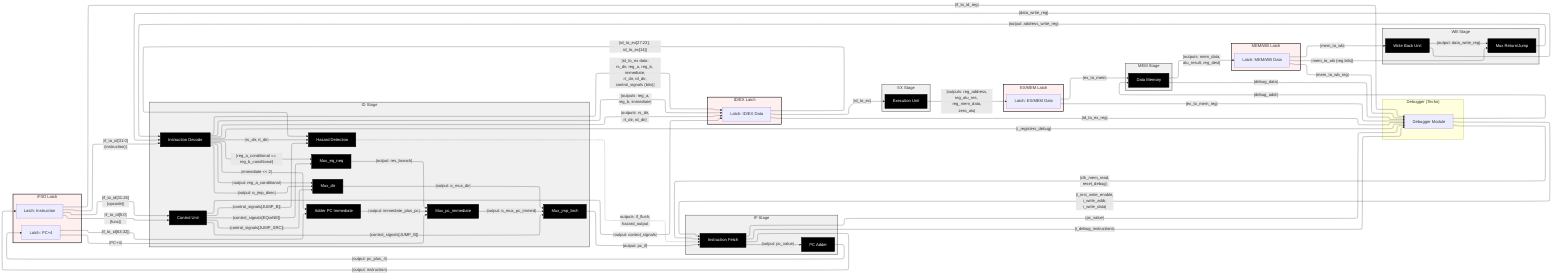 ---
config:
    layout: elk
---
flowchart LR
  %% ===================== Estilos =====================
  classDef stage fill:#cccccc,stroke:#666,stroke-width:2px,fill-opacity:0.3;
  classDef latch fill:#ffcccc,stroke:#000,stroke-width:2px,fill-opacity:0.3;
  classDef debugger fill:#000000,stroke:#000,stroke-width:2px,fill-opacity:0.3,color:#ffffff;
  classDef module fill:#000000,stroke:#000,stroke-width:2px,color:#ffffff;
  
  %% ===================== TECHO: Debugger ===================== 
  subgraph TECHO["Debugger (Techo)"]
    direction LR
    DBG[Debugger Module]
  end
  
  %% ===================== IF Stage =====================
  subgraph IF [IF Stage]
    direction TB
    IF_A[Instruction Fetch]
    IF_B[PC Adder]
  end
  class IF stage;
  class IF_A,IF_B module;
  
  %% ===================== IF/ID Latch =====================
  subgraph IFID [IF/ID Latch]
    direction TB
    L1[Latch: Instruction]
    L1b[Latch: PC+4]
  end
  class IFID latch;
  
  %% ===================== ID Stage =====================
  subgraph ID [ID Stage]
    direction TB
    ID_A[Instruction Decode]
    ID_B[Control Unit]
    ID_C[Hazard Detection]
    ID_E[Mux_dir]
    ID_F[Mux_eq_neq]
    ID_G[Mux_pc_immediate]
    ID_D[Mux_jmp_brch]
    ID_H[Adder PC Immediate]
  end
  class ID stage;
  class ID_A,ID_B,ID_C,ID_D,ID_E,ID_F,ID_G,ID_H module;
  
  %% ===================== ID/EX Latch =====================
  subgraph IDEX [ID/EX Latch]
    direction TB
    L2[Latch: ID/EX Data]
  end
  class IDEX latch;
  
  %% ===================== EX Stage =====================
  subgraph EX [EX Stage]
    direction TB
    EX_A[Execution Unit]
  end
  class EX stage;
  class EX_A module;
  
  %% ===================== EX/MEM Latch =====================
  subgraph EXMEM [EX/MEM Latch]
    direction TB
    L3[Latch: EX/MEM Data]
  end
  class EXMEM latch;
  
  %% ===================== MEM Stage =====================
  subgraph MEM [MEM Stage]
    direction TB
    MEM_A[Data Memory]
  end
  class MEM stage;
  class MEM_A module;
  
  %% ===================== MEM/WB Latch =====================
  subgraph MEMWB [MEM/WB Latch]
    direction TB
    L4[Latch: MEM/WB Data]
  end
  class MEMWB latch;
  
  %% ===================== WB Stage =====================
  subgraph WB [WB Stage]
    direction TB
    WB_A[Write Back Unit]
    WB_B[Mux Return/Jump]
  end
  class WB stage;
  class WB_A,WB_B module;
  
  %% ===================== CONEXIONES =====================
  %% ---- Conexiones del Debugger (TECHO) ----
  L1 --|if_to_id_reg|--> DBG
  L2 --|id_to_ex_reg|--> DBG
  L3 --|ex_to_mem_reg|--> DBG
  L4 --|mem_to_wb_reg|--> DBG
  IF_A --|pc_value|--> DBG
  IF_A --|i_debug_instructions|--> DBG
  ID_A --|i_registers_debug|--> DBG
  MEM_A --|debug_data|--> DBG
  DBG --|debug_addr|--> MEM_A
  DBG --|i_inst_write_enable,<br>i_write_addr,<br>i_write_data|--> IF_A
  DBG --|clk_mem_read,<br>reset_debug|--> IF_A
  
  %% ---- IF Stage ----
  IF_A --|output: instruction|--> L1
  IF_A --|output: pc_value|--> IF_B
  IF_B --|output: pc_plus_4|--> L1b
  %% Además, IF_A recibe:
  ID_D --|output: pc_if|--> IF_A
  
  %% ---- IF/ID Latch -> ID Stage ----
  L1 --|if_to_id[31:0]<br>(instruction)|--> ID_A
  L1 --|if_to_id[5:0]<br>(func)|--> ID_B
  L1 --|if_to_id[31:26]<br>(opcode)|--> ID_B
  L1b --|if_to_id[63:32]|--> ID_H
  
  %% ---- Dentro de ID Stage ----
  %% (Salida de Instruction Decode)
  ID_A --|outputs: reg_a,<br>reg_b, immediate|--> L2
  ID_A --|outputs: rs_dir,<br>rt_dir, rd_dir|--> L2
  ID_A --|output: o_jmp_direc|--> ID_E
  ID_A --|output: reg_a_conditional|--> ID_E
  ID_A --|reg_a_conditional == reg_b_conditional|--> ID_F
  %% (Control Unit)
  ID_B --|output: control_signals|--> L2
  ID_B --|control_signals[JUMP_B]|--> ID_D
  ID_B --|control_signals[JUMP_SRC]|--> ID_E
  ID_B --|control_signals[EQorNE]|--> ID_F
  %% (Mux_dir)
  ID_E --|output: o_mux_dir|--> ID_D
  %% (Adder PC Immediate)
  ID_A --|immediate << 2|--> ID_H
  ID_H --|output: immediate_plus_pc|--> ID_G
  %% (Mux_pc_immediate)
  L1b --|PC+4|--> ID_G
  ID_F --|output: res_branch|--> ID_G
  %% (Mux_pc_immediate -> Mux_jmp_brch)
  ID_G --|output: o_mux_pc_immed|--> ID_D
  
  %% (Hazard Detection)
  ID_A --|rs_dir, rt_dir|--> ID_C
  L2 --|id_to_ex[27:23], id_to_ex[14]|--> ID_C
  ID_B --|control_signals[JUMP_B]|--> ID_C
  ID_C -.->|outputs: if_flush,<br>hazard_output| IF_A
  
  %% ---- ID Stage -> ID/EX Latch ----
  ID_A --|id_to_ex data:<br>rs_dir, reg_a, reg_b, immediate,<br>rt_dir, rd_dir,<br>control_signals (bits)|--> L2  
  %% ---- ID/EX Latch -> EX Stage ----
  L2 --|id_to_ex|--> EX_A
  
  %% ---- EX Stage -> EX/MEM Latch ----
  EX_A --|outputs: reg_address,<br>reg_alu_res, reg_mem_data,<br>zero_alu|--> L3
  
  %% ---- EX/MEM Latch -> MEM Stage ----
  L3 --|ex_to_mem|--> MEM_A
  
  %% ---- MEM Stage -> MEM/WB Latch ----
  MEM_A --|outputs: mem_data,<br>alu_result, reg_dest|--> L4
  
  %% ---- MEM/WB Latch -> WB Stage ----
  L4 --|mem_to_wb|--> WB_A
  L4 --|mem_to_wb (reg bits)|--> WB_B
  
  %% ---- Dentro de WB Stage ----
  WB_A --|output: data_write_reg|--> WB_B
  WB_A --|data_write_reg|--> ID_A    
  WB_B --|output: address_write_reg|--> ID_A